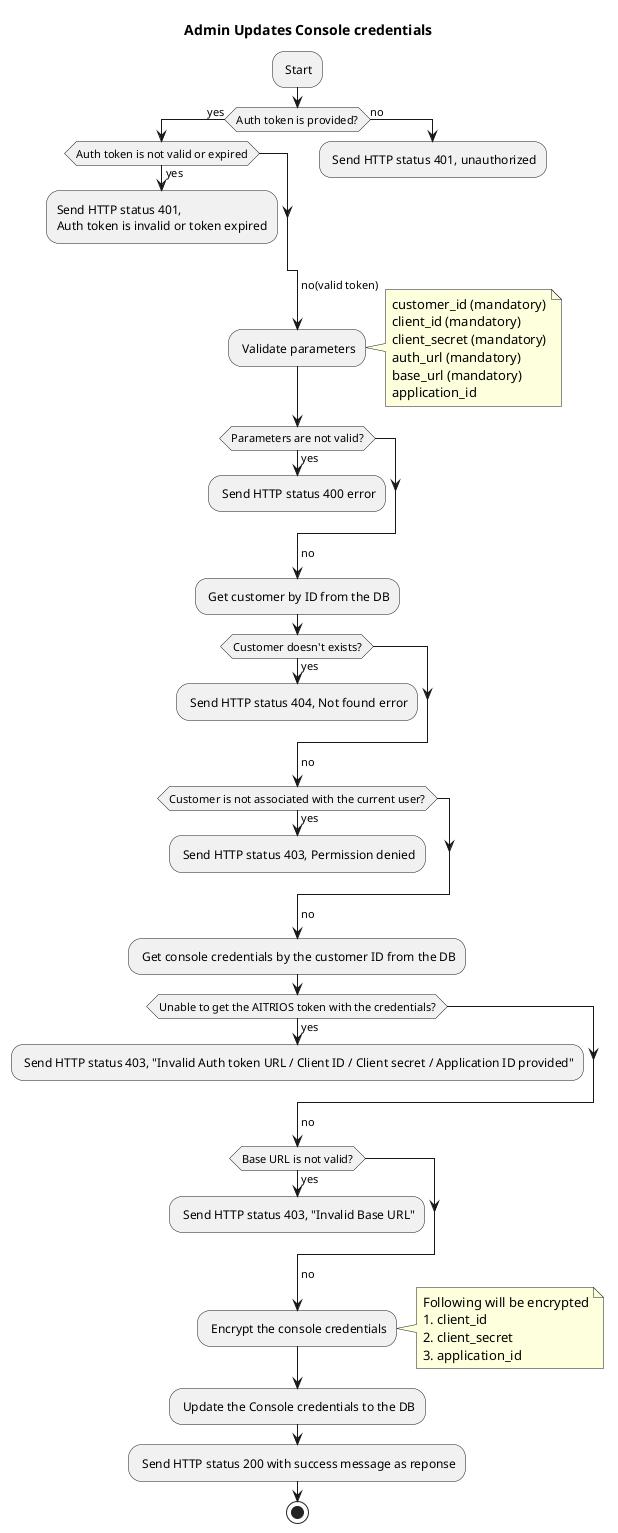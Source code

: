 @startuml Admin updates console credentials
title Admin Updates Console credentials

: Start;
if (Auth token is provided?) then (yes)
    if (Auth token is not valid or expired) then (yes)
        :Send HTTP status 401,
        Auth token is invalid or token expired;
        kill
    endif
else (no)
    : Send HTTP status 401, unauthorized;
    kill
endif
->no(valid token);
: Validate parameters;
note right
    customer_id (mandatory)
    client_id (mandatory)
    client_secret (mandatory)
    auth_url (mandatory)
    base_url (mandatory)
    application_id
end note
if (Parameters are not valid?) then (yes)
    : Send HTTP status 400 error;
    kill
endif
->no;
: Get customer by ID from the DB;
if (Customer doesn't exists?) then (yes)
    : Send HTTP status 404, Not found error;
    kill
endif
->no;
if (Customer is not associated with the current user?) then (yes)
    : Send HTTP status 403, Permission denied;
    kill
endif
->no;
: Get console credentials by the customer ID from the DB;
if (Unable to get the AITRIOS token with the credentials?) then (yes)
    : Send HTTP status 403, "Invalid Auth token URL / Client ID / Client secret / Application ID provided";
    kill
endif
->no;
if (Base URL is not valid?) then (yes)
    : Send HTTP status 403, "Invalid Base URL";
    kill
endif
->no;
: Encrypt the console credentials;
note right
    Following will be encrypted
    1. client_id
    2. client_secret
    3. application_id
end note
: Update the Console credentials to the DB;
: Send HTTP status 200 with success message as reponse;
stop
@enduml
